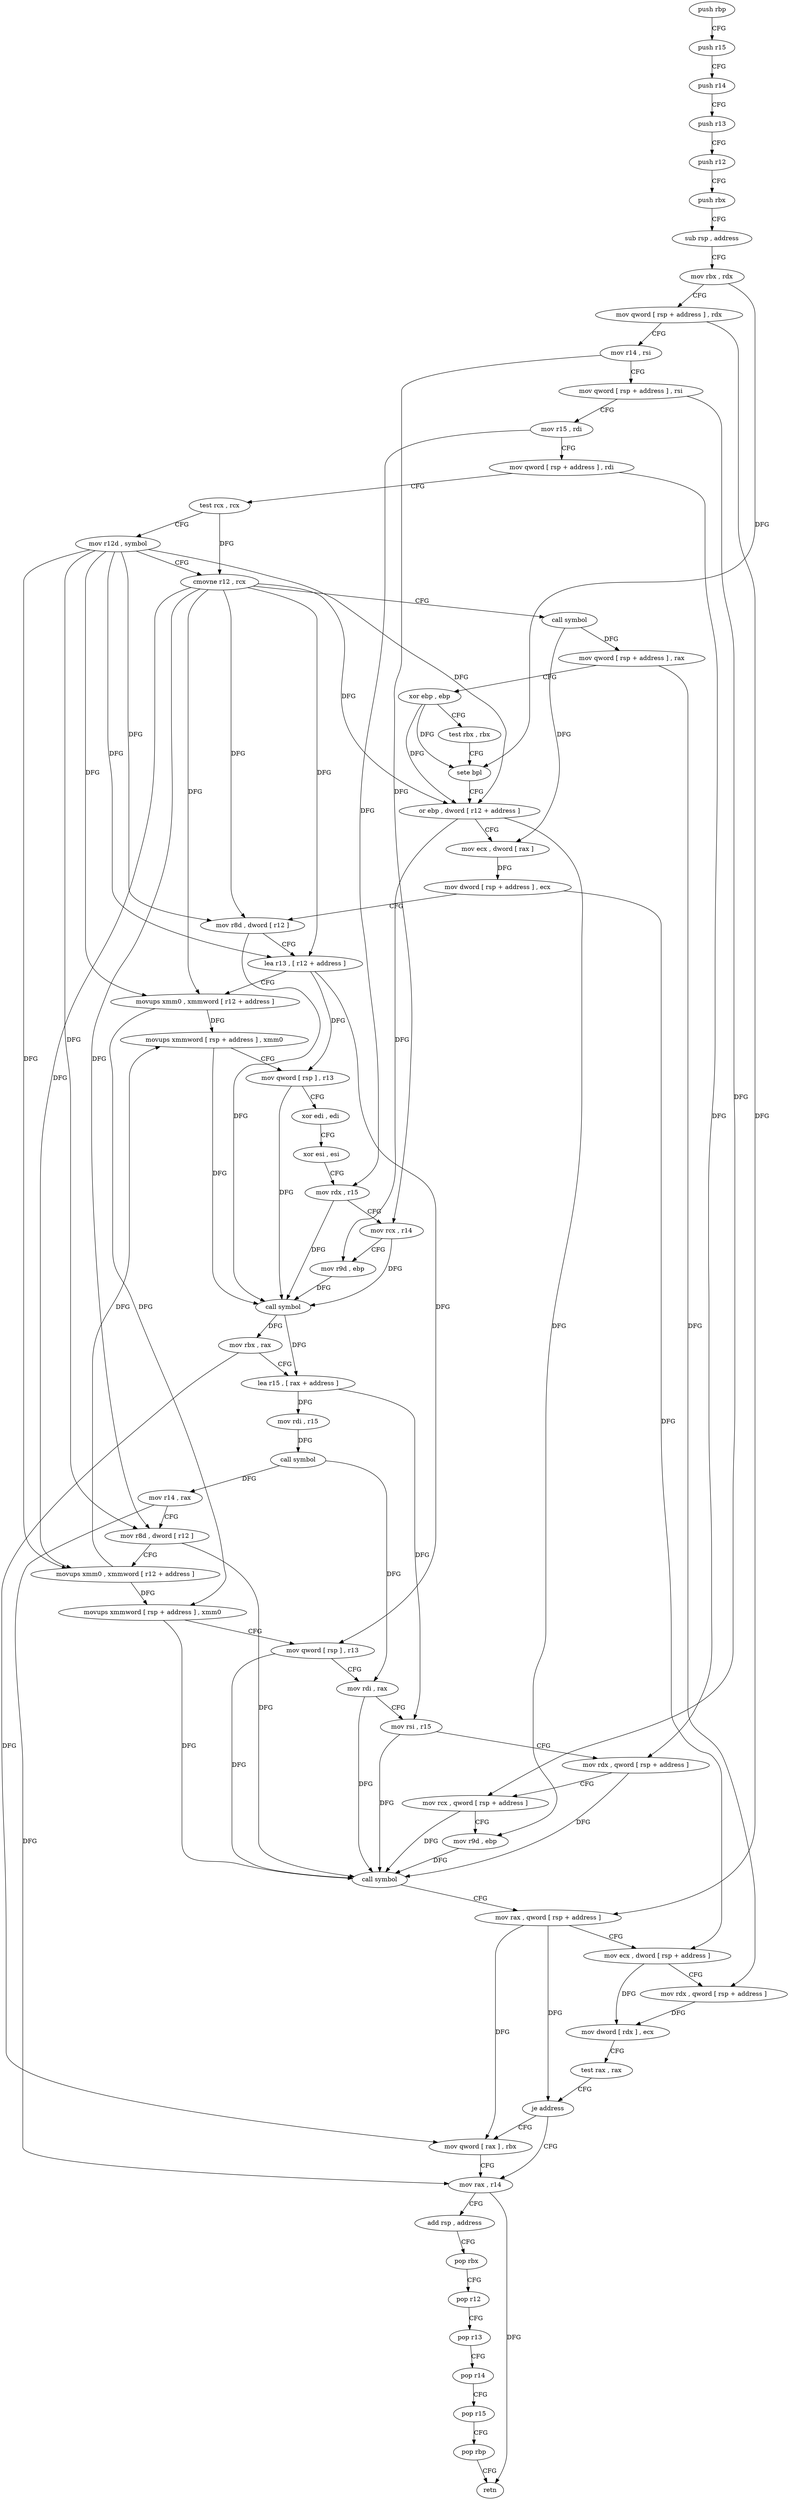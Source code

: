 digraph "func" {
"4210016" [label = "push rbp" ]
"4210017" [label = "push r15" ]
"4210019" [label = "push r14" ]
"4210021" [label = "push r13" ]
"4210023" [label = "push r12" ]
"4210025" [label = "push rbx" ]
"4210026" [label = "sub rsp , address" ]
"4210030" [label = "mov rbx , rdx" ]
"4210033" [label = "mov qword [ rsp + address ] , rdx" ]
"4210038" [label = "mov r14 , rsi" ]
"4210041" [label = "mov qword [ rsp + address ] , rsi" ]
"4210046" [label = "mov r15 , rdi" ]
"4210049" [label = "mov qword [ rsp + address ] , rdi" ]
"4210054" [label = "test rcx , rcx" ]
"4210057" [label = "mov r12d , symbol" ]
"4210063" [label = "cmovne r12 , rcx" ]
"4210067" [label = "call symbol" ]
"4210072" [label = "mov qword [ rsp + address ] , rax" ]
"4210077" [label = "xor ebp , ebp" ]
"4210079" [label = "test rbx , rbx" ]
"4210082" [label = "sete bpl" ]
"4210086" [label = "or ebp , dword [ r12 + address ]" ]
"4210091" [label = "mov ecx , dword [ rax ]" ]
"4210093" [label = "mov dword [ rsp + address ] , ecx" ]
"4210097" [label = "mov r8d , dword [ r12 ]" ]
"4210101" [label = "lea r13 , [ r12 + address ]" ]
"4210106" [label = "movups xmm0 , xmmword [ r12 + address ]" ]
"4210112" [label = "movups xmmword [ rsp + address ] , xmm0" ]
"4210117" [label = "mov qword [ rsp ] , r13" ]
"4210121" [label = "xor edi , edi" ]
"4210123" [label = "xor esi , esi" ]
"4210125" [label = "mov rdx , r15" ]
"4210128" [label = "mov rcx , r14" ]
"4210131" [label = "mov r9d , ebp" ]
"4210134" [label = "call symbol" ]
"4210139" [label = "mov rbx , rax" ]
"4210142" [label = "lea r15 , [ rax + address ]" ]
"4210146" [label = "mov rdi , r15" ]
"4210149" [label = "call symbol" ]
"4210154" [label = "mov r14 , rax" ]
"4210157" [label = "mov r8d , dword [ r12 ]" ]
"4210161" [label = "movups xmm0 , xmmword [ r12 + address ]" ]
"4210167" [label = "movups xmmword [ rsp + address ] , xmm0" ]
"4210172" [label = "mov qword [ rsp ] , r13" ]
"4210176" [label = "mov rdi , rax" ]
"4210179" [label = "mov rsi , r15" ]
"4210182" [label = "mov rdx , qword [ rsp + address ]" ]
"4210187" [label = "mov rcx , qword [ rsp + address ]" ]
"4210192" [label = "mov r9d , ebp" ]
"4210195" [label = "call symbol" ]
"4210200" [label = "mov rax , qword [ rsp + address ]" ]
"4210205" [label = "mov ecx , dword [ rsp + address ]" ]
"4210209" [label = "mov rdx , qword [ rsp + address ]" ]
"4210214" [label = "mov dword [ rdx ] , ecx" ]
"4210216" [label = "test rax , rax" ]
"4210219" [label = "je address" ]
"4210224" [label = "mov rax , r14" ]
"4210221" [label = "mov qword [ rax ] , rbx" ]
"4210227" [label = "add rsp , address" ]
"4210231" [label = "pop rbx" ]
"4210232" [label = "pop r12" ]
"4210234" [label = "pop r13" ]
"4210236" [label = "pop r14" ]
"4210238" [label = "pop r15" ]
"4210240" [label = "pop rbp" ]
"4210241" [label = "retn" ]
"4210016" -> "4210017" [ label = "CFG" ]
"4210017" -> "4210019" [ label = "CFG" ]
"4210019" -> "4210021" [ label = "CFG" ]
"4210021" -> "4210023" [ label = "CFG" ]
"4210023" -> "4210025" [ label = "CFG" ]
"4210025" -> "4210026" [ label = "CFG" ]
"4210026" -> "4210030" [ label = "CFG" ]
"4210030" -> "4210033" [ label = "CFG" ]
"4210030" -> "4210082" [ label = "DFG" ]
"4210033" -> "4210038" [ label = "CFG" ]
"4210033" -> "4210200" [ label = "DFG" ]
"4210038" -> "4210041" [ label = "CFG" ]
"4210038" -> "4210128" [ label = "DFG" ]
"4210041" -> "4210046" [ label = "CFG" ]
"4210041" -> "4210187" [ label = "DFG" ]
"4210046" -> "4210049" [ label = "CFG" ]
"4210046" -> "4210125" [ label = "DFG" ]
"4210049" -> "4210054" [ label = "CFG" ]
"4210049" -> "4210182" [ label = "DFG" ]
"4210054" -> "4210057" [ label = "CFG" ]
"4210054" -> "4210063" [ label = "DFG" ]
"4210057" -> "4210063" [ label = "CFG" ]
"4210057" -> "4210086" [ label = "DFG" ]
"4210057" -> "4210097" [ label = "DFG" ]
"4210057" -> "4210101" [ label = "DFG" ]
"4210057" -> "4210106" [ label = "DFG" ]
"4210057" -> "4210157" [ label = "DFG" ]
"4210057" -> "4210161" [ label = "DFG" ]
"4210063" -> "4210067" [ label = "CFG" ]
"4210063" -> "4210086" [ label = "DFG" ]
"4210063" -> "4210097" [ label = "DFG" ]
"4210063" -> "4210101" [ label = "DFG" ]
"4210063" -> "4210106" [ label = "DFG" ]
"4210063" -> "4210157" [ label = "DFG" ]
"4210063" -> "4210161" [ label = "DFG" ]
"4210067" -> "4210072" [ label = "DFG" ]
"4210067" -> "4210091" [ label = "DFG" ]
"4210072" -> "4210077" [ label = "CFG" ]
"4210072" -> "4210209" [ label = "DFG" ]
"4210077" -> "4210079" [ label = "CFG" ]
"4210077" -> "4210082" [ label = "DFG" ]
"4210077" -> "4210086" [ label = "DFG" ]
"4210079" -> "4210082" [ label = "CFG" ]
"4210082" -> "4210086" [ label = "CFG" ]
"4210086" -> "4210091" [ label = "CFG" ]
"4210086" -> "4210131" [ label = "DFG" ]
"4210086" -> "4210192" [ label = "DFG" ]
"4210091" -> "4210093" [ label = "DFG" ]
"4210093" -> "4210097" [ label = "CFG" ]
"4210093" -> "4210205" [ label = "DFG" ]
"4210097" -> "4210101" [ label = "CFG" ]
"4210097" -> "4210134" [ label = "DFG" ]
"4210101" -> "4210106" [ label = "CFG" ]
"4210101" -> "4210117" [ label = "DFG" ]
"4210101" -> "4210172" [ label = "DFG" ]
"4210106" -> "4210112" [ label = "DFG" ]
"4210106" -> "4210167" [ label = "DFG" ]
"4210112" -> "4210117" [ label = "CFG" ]
"4210112" -> "4210134" [ label = "DFG" ]
"4210117" -> "4210121" [ label = "CFG" ]
"4210117" -> "4210134" [ label = "DFG" ]
"4210121" -> "4210123" [ label = "CFG" ]
"4210123" -> "4210125" [ label = "CFG" ]
"4210125" -> "4210128" [ label = "CFG" ]
"4210125" -> "4210134" [ label = "DFG" ]
"4210128" -> "4210131" [ label = "CFG" ]
"4210128" -> "4210134" [ label = "DFG" ]
"4210131" -> "4210134" [ label = "DFG" ]
"4210134" -> "4210139" [ label = "DFG" ]
"4210134" -> "4210142" [ label = "DFG" ]
"4210139" -> "4210142" [ label = "CFG" ]
"4210139" -> "4210221" [ label = "DFG" ]
"4210142" -> "4210146" [ label = "DFG" ]
"4210142" -> "4210179" [ label = "DFG" ]
"4210146" -> "4210149" [ label = "DFG" ]
"4210149" -> "4210154" [ label = "DFG" ]
"4210149" -> "4210176" [ label = "DFG" ]
"4210154" -> "4210157" [ label = "CFG" ]
"4210154" -> "4210224" [ label = "DFG" ]
"4210157" -> "4210161" [ label = "CFG" ]
"4210157" -> "4210195" [ label = "DFG" ]
"4210161" -> "4210167" [ label = "DFG" ]
"4210161" -> "4210112" [ label = "DFG" ]
"4210167" -> "4210172" [ label = "CFG" ]
"4210167" -> "4210195" [ label = "DFG" ]
"4210172" -> "4210176" [ label = "CFG" ]
"4210172" -> "4210195" [ label = "DFG" ]
"4210176" -> "4210179" [ label = "CFG" ]
"4210176" -> "4210195" [ label = "DFG" ]
"4210179" -> "4210182" [ label = "CFG" ]
"4210179" -> "4210195" [ label = "DFG" ]
"4210182" -> "4210187" [ label = "CFG" ]
"4210182" -> "4210195" [ label = "DFG" ]
"4210187" -> "4210192" [ label = "CFG" ]
"4210187" -> "4210195" [ label = "DFG" ]
"4210192" -> "4210195" [ label = "DFG" ]
"4210195" -> "4210200" [ label = "CFG" ]
"4210200" -> "4210205" [ label = "CFG" ]
"4210200" -> "4210219" [ label = "DFG" ]
"4210200" -> "4210221" [ label = "DFG" ]
"4210205" -> "4210209" [ label = "CFG" ]
"4210205" -> "4210214" [ label = "DFG" ]
"4210209" -> "4210214" [ label = "DFG" ]
"4210214" -> "4210216" [ label = "CFG" ]
"4210216" -> "4210219" [ label = "CFG" ]
"4210219" -> "4210224" [ label = "CFG" ]
"4210219" -> "4210221" [ label = "CFG" ]
"4210224" -> "4210227" [ label = "CFG" ]
"4210224" -> "4210241" [ label = "DFG" ]
"4210221" -> "4210224" [ label = "CFG" ]
"4210227" -> "4210231" [ label = "CFG" ]
"4210231" -> "4210232" [ label = "CFG" ]
"4210232" -> "4210234" [ label = "CFG" ]
"4210234" -> "4210236" [ label = "CFG" ]
"4210236" -> "4210238" [ label = "CFG" ]
"4210238" -> "4210240" [ label = "CFG" ]
"4210240" -> "4210241" [ label = "CFG" ]
}
